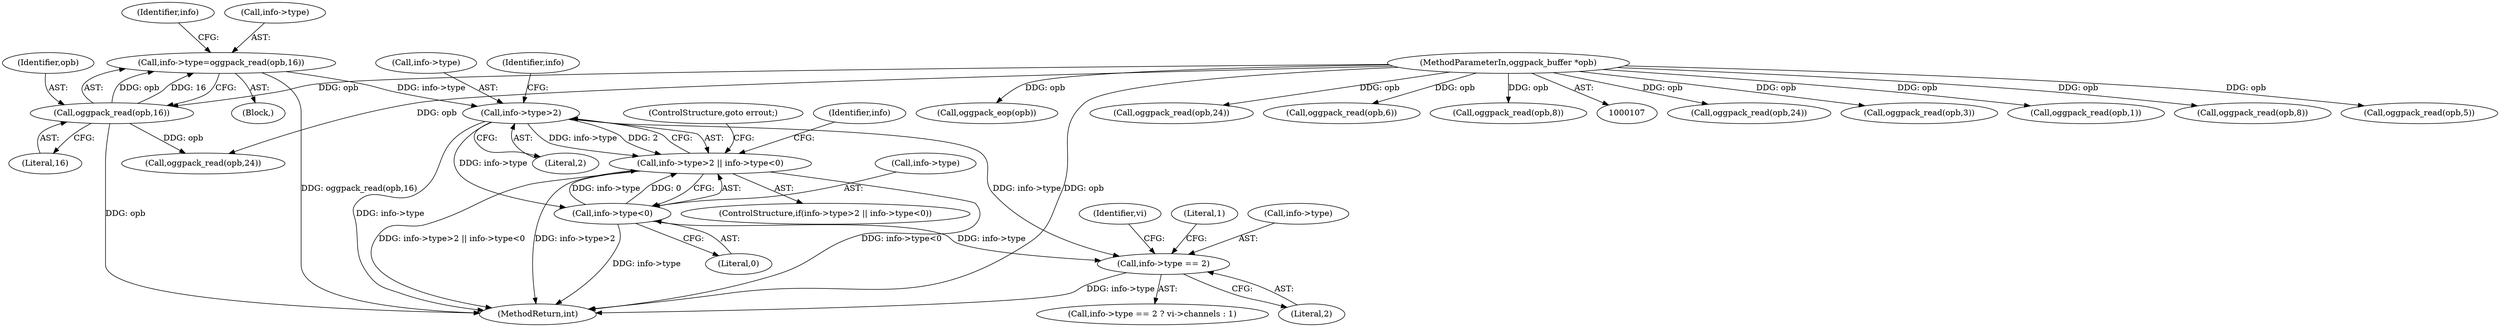 digraph "0_Android_eeb4e45d5683f88488c083ecf142dc89bc3f0b47_9@API" {
"1000128" [label="(Call,info->type=oggpack_read(opb,16))"];
"1000132" [label="(Call,oggpack_read(opb,16))"];
"1000110" [label="(MethodParameterIn,oggpack_buffer *opb)"];
"1000137" [label="(Call,info->type>2)"];
"1000136" [label="(Call,info->type>2 || info->type<0)"];
"1000142" [label="(Call,info->type<0)"];
"1000361" [label="(Call,info->type == 2)"];
"1000159" [label="(Call,oggpack_read(opb,24))"];
"1000110" [label="(MethodParameterIn,oggpack_buffer *opb)"];
"1000111" [label="(Block,)"];
"1000367" [label="(Identifier,vi)"];
"1000365" [label="(Literal,2)"];
"1000245" [label="(Call,oggpack_read(opb,3))"];
"1000249" [label="(Call,oggpack_read(opb,1))"];
"1000146" [label="(Literal,0)"];
"1000150" [label="(Identifier,info)"];
"1000360" [label="(Call,info->type == 2 ? vi->channels : 1)"];
"1000369" [label="(Literal,1)"];
"1000141" [label="(Literal,2)"];
"1000400" [label="(MethodReturn,int)"];
"1000139" [label="(Identifier,info)"];
"1000137" [label="(Call,info->type>2)"];
"1000135" [label="(ControlStructure,if(info->type>2 || info->type<0))"];
"1000144" [label="(Identifier,info)"];
"1000304" [label="(Call,oggpack_read(opb,8))"];
"1000128" [label="(Call,info->type=oggpack_read(opb,16))"];
"1000134" [label="(Literal,16)"];
"1000255" [label="(Call,oggpack_read(opb,5))"];
"1000129" [label="(Call,info->type)"];
"1000353" [label="(Call,oggpack_eop(opb))"];
"1000362" [label="(Call,info->type)"];
"1000138" [label="(Call,info->type)"];
"1000167" [label="(Call,oggpack_read(opb,24))"];
"1000361" [label="(Call,info->type == 2)"];
"1000136" [label="(Call,info->type>2 || info->type<0)"];
"1000152" [label="(Call,oggpack_read(opb,24))"];
"1000178" [label="(Call,oggpack_read(opb,6))"];
"1000147" [label="(ControlStructure,goto errout;)"];
"1000133" [label="(Identifier,opb)"];
"1000142" [label="(Call,info->type<0)"];
"1000132" [label="(Call,oggpack_read(opb,16))"];
"1000188" [label="(Call,oggpack_read(opb,8))"];
"1000143" [label="(Call,info->type)"];
"1000128" -> "1000111"  [label="AST: "];
"1000128" -> "1000132"  [label="CFG: "];
"1000129" -> "1000128"  [label="AST: "];
"1000132" -> "1000128"  [label="AST: "];
"1000139" -> "1000128"  [label="CFG: "];
"1000128" -> "1000400"  [label="DDG: oggpack_read(opb,16)"];
"1000132" -> "1000128"  [label="DDG: opb"];
"1000132" -> "1000128"  [label="DDG: 16"];
"1000128" -> "1000137"  [label="DDG: info->type"];
"1000132" -> "1000134"  [label="CFG: "];
"1000133" -> "1000132"  [label="AST: "];
"1000134" -> "1000132"  [label="AST: "];
"1000132" -> "1000400"  [label="DDG: opb"];
"1000110" -> "1000132"  [label="DDG: opb"];
"1000132" -> "1000152"  [label="DDG: opb"];
"1000110" -> "1000107"  [label="AST: "];
"1000110" -> "1000400"  [label="DDG: opb"];
"1000110" -> "1000152"  [label="DDG: opb"];
"1000110" -> "1000159"  [label="DDG: opb"];
"1000110" -> "1000167"  [label="DDG: opb"];
"1000110" -> "1000178"  [label="DDG: opb"];
"1000110" -> "1000188"  [label="DDG: opb"];
"1000110" -> "1000245"  [label="DDG: opb"];
"1000110" -> "1000249"  [label="DDG: opb"];
"1000110" -> "1000255"  [label="DDG: opb"];
"1000110" -> "1000304"  [label="DDG: opb"];
"1000110" -> "1000353"  [label="DDG: opb"];
"1000137" -> "1000136"  [label="AST: "];
"1000137" -> "1000141"  [label="CFG: "];
"1000138" -> "1000137"  [label="AST: "];
"1000141" -> "1000137"  [label="AST: "];
"1000144" -> "1000137"  [label="CFG: "];
"1000136" -> "1000137"  [label="CFG: "];
"1000137" -> "1000400"  [label="DDG: info->type"];
"1000137" -> "1000136"  [label="DDG: info->type"];
"1000137" -> "1000136"  [label="DDG: 2"];
"1000137" -> "1000142"  [label="DDG: info->type"];
"1000137" -> "1000361"  [label="DDG: info->type"];
"1000136" -> "1000135"  [label="AST: "];
"1000136" -> "1000142"  [label="CFG: "];
"1000142" -> "1000136"  [label="AST: "];
"1000147" -> "1000136"  [label="CFG: "];
"1000150" -> "1000136"  [label="CFG: "];
"1000136" -> "1000400"  [label="DDG: info->type<0"];
"1000136" -> "1000400"  [label="DDG: info->type>2 || info->type<0"];
"1000136" -> "1000400"  [label="DDG: info->type>2"];
"1000142" -> "1000136"  [label="DDG: info->type"];
"1000142" -> "1000136"  [label="DDG: 0"];
"1000142" -> "1000146"  [label="CFG: "];
"1000143" -> "1000142"  [label="AST: "];
"1000146" -> "1000142"  [label="AST: "];
"1000142" -> "1000400"  [label="DDG: info->type"];
"1000142" -> "1000361"  [label="DDG: info->type"];
"1000361" -> "1000360"  [label="AST: "];
"1000361" -> "1000365"  [label="CFG: "];
"1000362" -> "1000361"  [label="AST: "];
"1000365" -> "1000361"  [label="AST: "];
"1000367" -> "1000361"  [label="CFG: "];
"1000369" -> "1000361"  [label="CFG: "];
"1000361" -> "1000400"  [label="DDG: info->type"];
}
